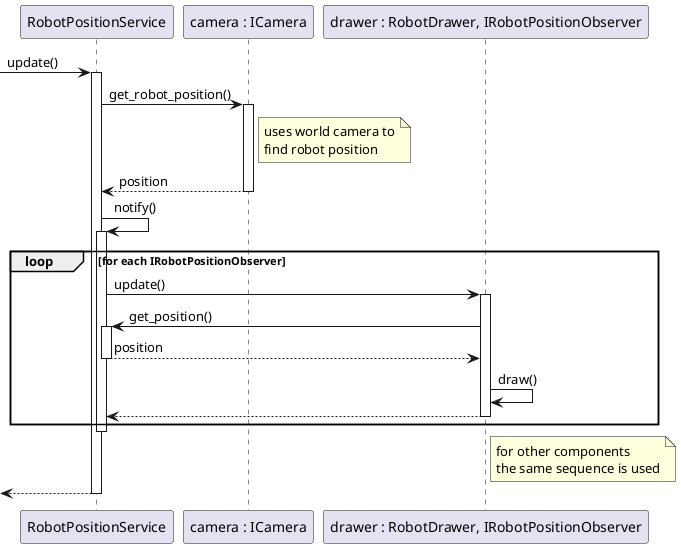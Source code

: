 @startuml

participant RobotPositionService as position

[-> position : update()
activate position

participant "camera : ICamera" as camera
position -> camera : get_robot_position()
activate camera
note right of camera : uses world camera to\nfind robot position
camera --> position : position
deactivate camera

position -> position : notify()
activate position
loop for each IRobotPositionObserver

participant "drawer : RobotDrawer, IRobotPositionObserver" as drawer
position -> drawer : update()
activate drawer
drawer -> position : get_position()
activate position
position --> drawer : position
deactivate position
drawer -> drawer : draw()
drawer --> position
deactivate drawer
end
deactivate position

note right of drawer : for other components\nthe same sequence is used

position -->[
deactivate position

@enduml
